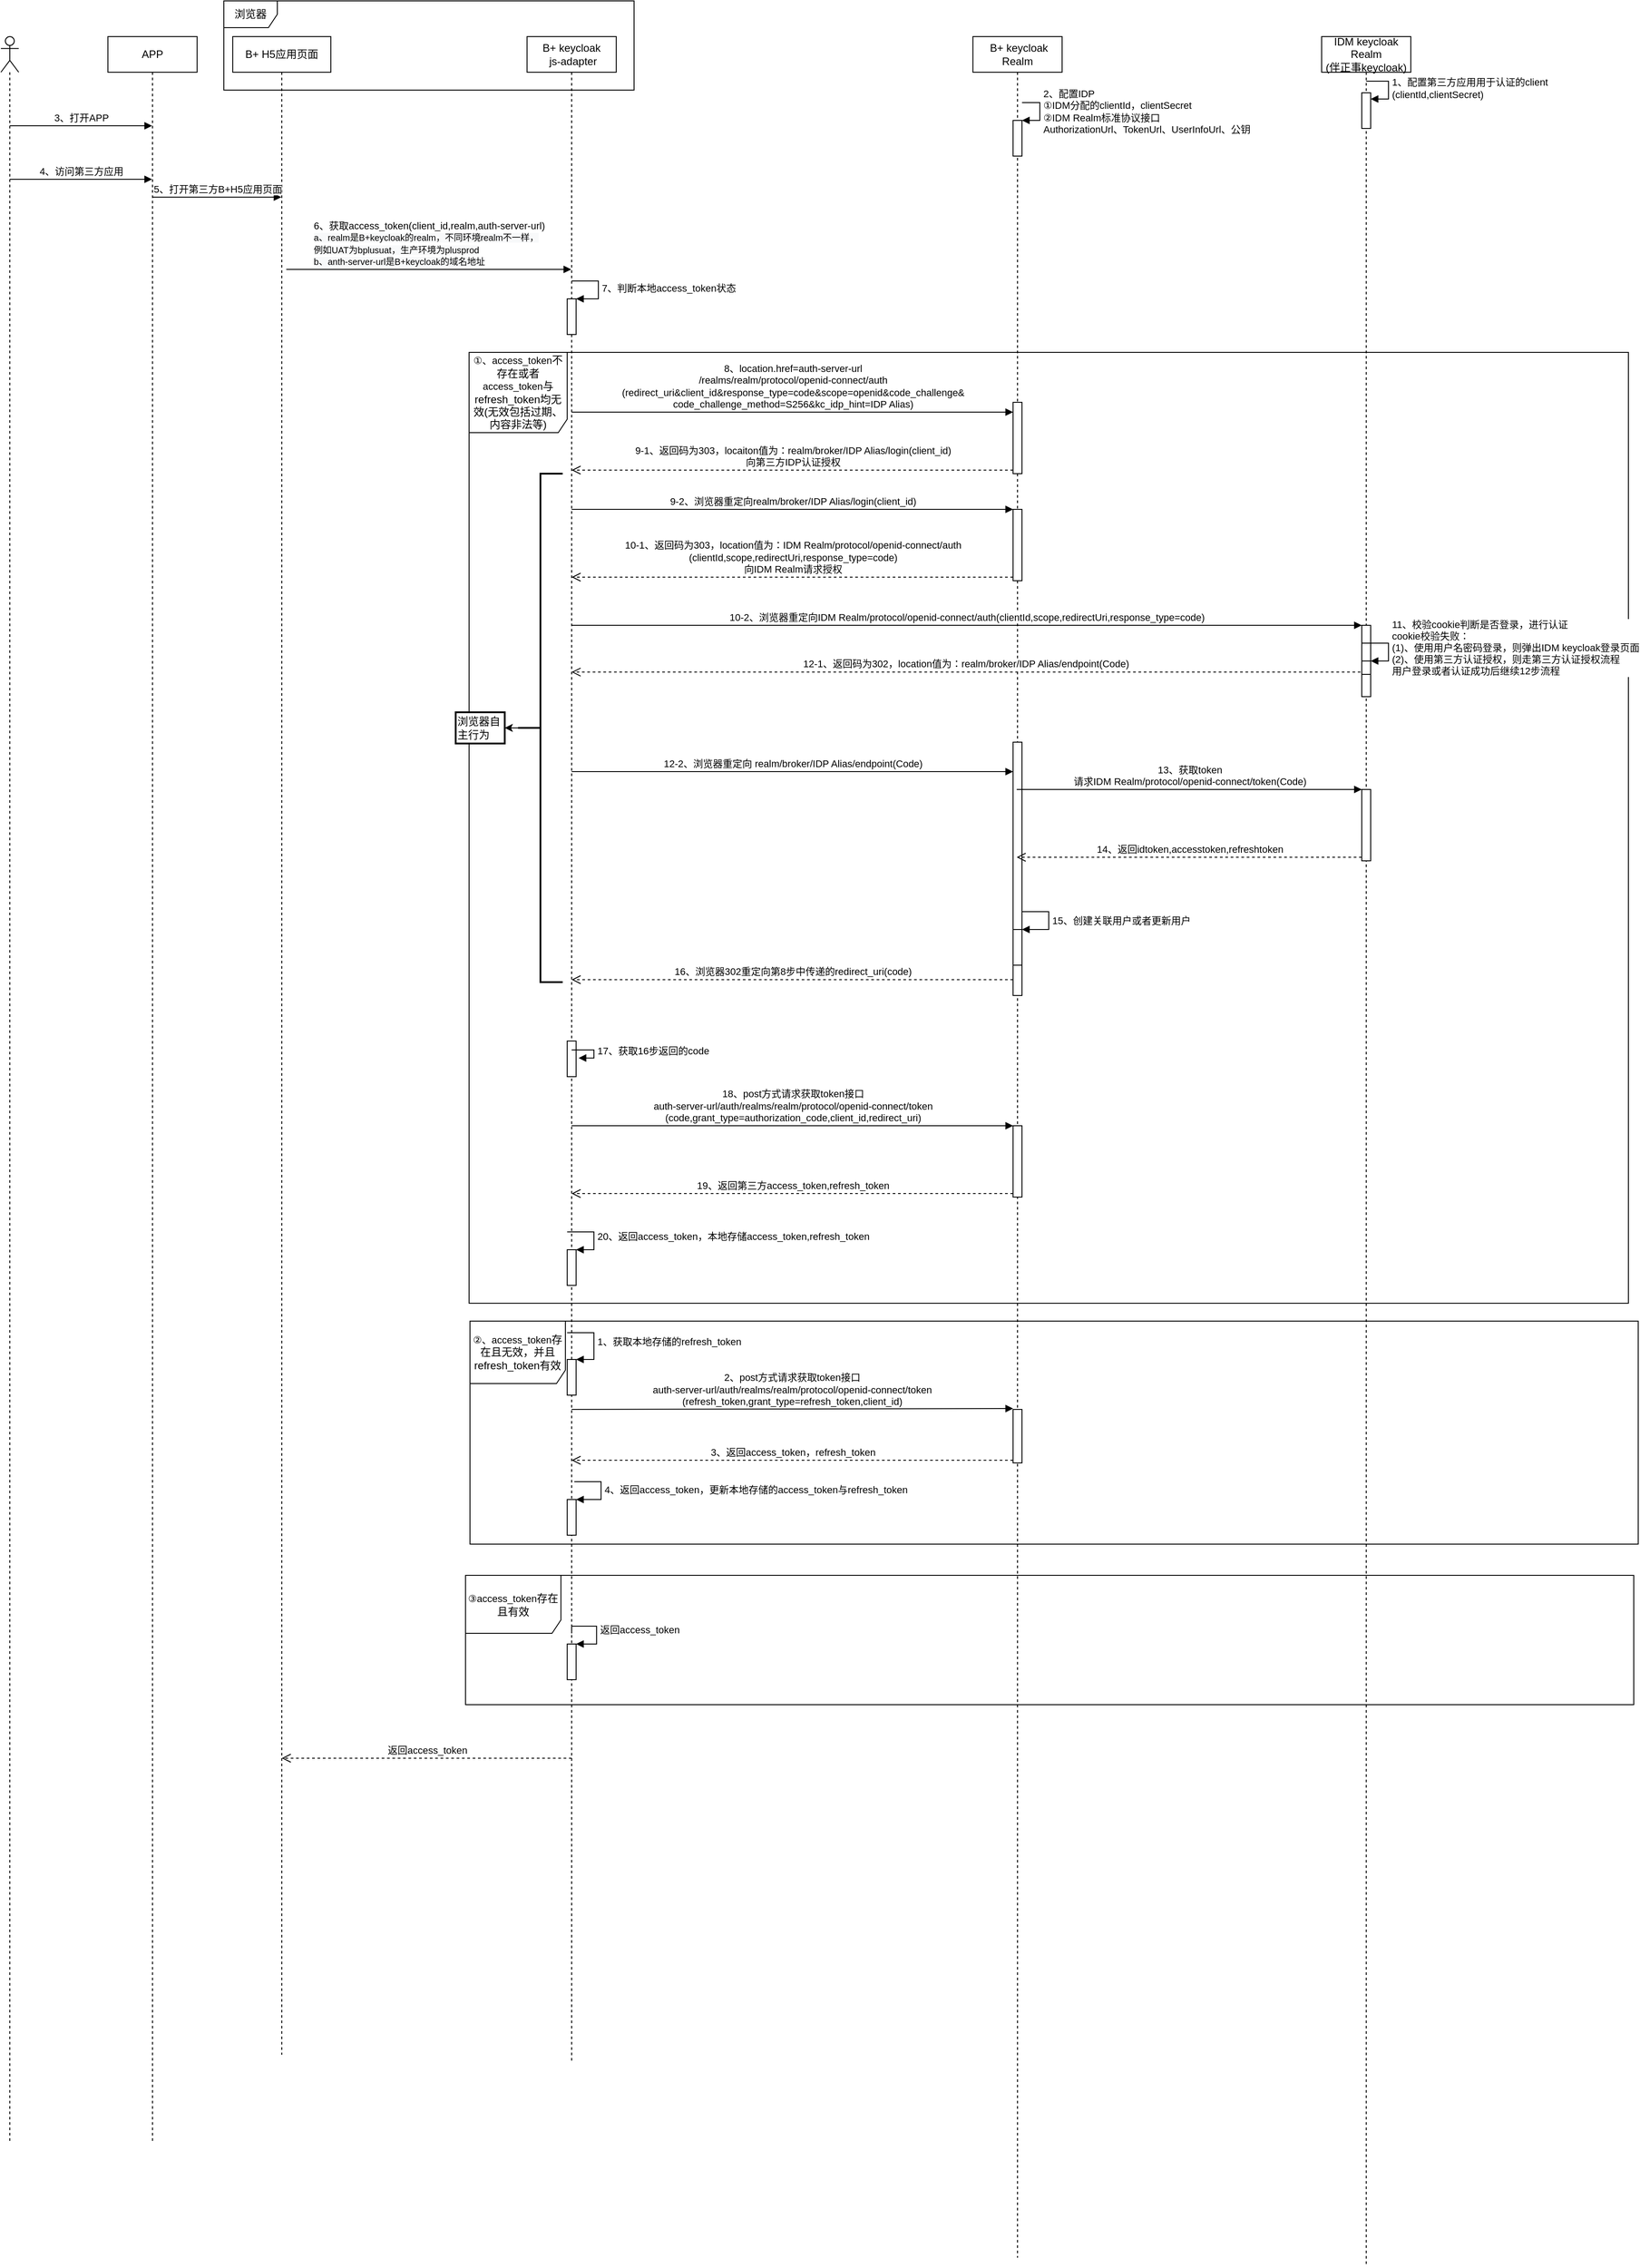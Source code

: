 <mxfile version="18.0.2" type="github" pages="5">
  <diagram id="Xu6wsOoYvgIS-8KDxQQB" name="H5授权方式">
    <mxGraphModel dx="2903" dy="1150" grid="1" gridSize="10" guides="1" tooltips="1" connect="1" arrows="1" fold="1" page="1" pageScale="1" pageWidth="827" pageHeight="1169" math="0" shadow="0">
      <root>
        <mxCell id="0" />
        <mxCell id="1" parent="0" />
        <mxCell id="xELvwkcF8FzYu4oPi_E--1" value="&lt;span style=&quot;font-size: 11px; text-align: left; background-color: rgb(255, 255, 255);&quot;&gt;②、access_token&lt;/span&gt;存在且无效，并且refresh_token有效" style="shape=umlFrame;whiteSpace=wrap;html=1;width=107;height=70;" vertex="1" parent="1">
          <mxGeometry x="286" y="1520" width="1310" height="250" as="geometry" />
        </mxCell>
        <mxCell id="xELvwkcF8FzYu4oPi_E--2" value="&lt;span style=&quot;font-size: 11px; text-align: left; background-color: rgb(255, 255, 255);&quot;&gt;①、access_token&lt;/span&gt;不存在或者&lt;span style=&quot;font-size: 11px; text-align: left; background-color: rgb(255, 255, 255);&quot;&gt;access_token&lt;/span&gt;与refresh_token均无效(无效包括过期、内容非法等)" style="shape=umlFrame;whiteSpace=wrap;html=1;width=110;height=90;" vertex="1" parent="1">
          <mxGeometry x="285" y="434" width="1300" height="1066" as="geometry" />
        </mxCell>
        <mxCell id="xELvwkcF8FzYu4oPi_E--3" value="B+ keycloak&lt;br&gt;&amp;nbsp;js-adapter" style="shape=umlLifeline;perimeter=lifelinePerimeter;whiteSpace=wrap;html=1;container=1;collapsible=0;recursiveResize=0;outlineConnect=0;" vertex="1" parent="1">
          <mxGeometry x="350" y="80" width="100" height="2270" as="geometry" />
        </mxCell>
        <mxCell id="xELvwkcF8FzYu4oPi_E--4" value="7、判断本地access_token状态" style="edgeStyle=orthogonalEdgeStyle;html=1;align=left;spacingLeft=2;endArrow=block;rounded=0;entryX=1;entryY=0;" edge="1" parent="xELvwkcF8FzYu4oPi_E--3">
          <mxGeometry relative="1" as="geometry">
            <mxPoint x="50" y="274" as="sourcePoint" />
            <Array as="points">
              <mxPoint x="80" y="274" />
            </Array>
            <mxPoint x="55" y="294" as="targetPoint" />
          </mxGeometry>
        </mxCell>
        <mxCell id="xELvwkcF8FzYu4oPi_E--5" value="" style="html=1;points=[];perimeter=orthogonalPerimeter;" vertex="1" parent="xELvwkcF8FzYu4oPi_E--3">
          <mxGeometry x="45" y="1126" width="10" height="40" as="geometry" />
        </mxCell>
        <mxCell id="xELvwkcF8FzYu4oPi_E--6" value="17、获取16步返回的code" style="edgeStyle=orthogonalEdgeStyle;html=1;align=left;spacingLeft=2;endArrow=block;rounded=0;entryX=1.283;entryY=0.478;entryDx=0;entryDy=0;entryPerimeter=0;" edge="1" parent="xELvwkcF8FzYu4oPi_E--3" target="xELvwkcF8FzYu4oPi_E--5">
          <mxGeometry relative="1" as="geometry">
            <mxPoint x="50" y="1136" as="sourcePoint" />
            <Array as="points">
              <mxPoint x="75" y="1136" />
              <mxPoint x="75" y="1145" />
            </Array>
          </mxGeometry>
        </mxCell>
        <mxCell id="xELvwkcF8FzYu4oPi_E--7" value="" style="html=1;points=[];perimeter=orthogonalPerimeter;" vertex="1" parent="xELvwkcF8FzYu4oPi_E--3">
          <mxGeometry x="45" y="1360" width="10" height="40" as="geometry" />
        </mxCell>
        <mxCell id="xELvwkcF8FzYu4oPi_E--8" value="20、返回access_token，本地存储access_token,refresh_token" style="edgeStyle=orthogonalEdgeStyle;html=1;align=left;spacingLeft=2;endArrow=block;rounded=0;entryX=1;entryY=0;" edge="1" parent="xELvwkcF8FzYu4oPi_E--3" target="xELvwkcF8FzYu4oPi_E--7">
          <mxGeometry relative="1" as="geometry">
            <mxPoint x="45" y="1340" as="sourcePoint" />
            <Array as="points">
              <mxPoint x="75" y="1340" />
            </Array>
          </mxGeometry>
        </mxCell>
        <mxCell id="xELvwkcF8FzYu4oPi_E--9" value="" style="html=1;points=[];perimeter=orthogonalPerimeter;" vertex="1" parent="xELvwkcF8FzYu4oPi_E--3">
          <mxGeometry x="45" y="294" width="10" height="40" as="geometry" />
        </mxCell>
        <mxCell id="xELvwkcF8FzYu4oPi_E--10" value="" style="html=1;points=[];perimeter=orthogonalPerimeter;" vertex="1" parent="xELvwkcF8FzYu4oPi_E--3">
          <mxGeometry x="45" y="1483" width="10" height="40" as="geometry" />
        </mxCell>
        <mxCell id="xELvwkcF8FzYu4oPi_E--11" value="1、获取本地存储的refresh_token" style="edgeStyle=orthogonalEdgeStyle;html=1;align=left;spacingLeft=2;endArrow=block;rounded=0;entryX=1;entryY=0;" edge="1" parent="xELvwkcF8FzYu4oPi_E--3" target="xELvwkcF8FzYu4oPi_E--10">
          <mxGeometry relative="1" as="geometry">
            <mxPoint x="45" y="1453" as="sourcePoint" />
            <Array as="points">
              <mxPoint x="75" y="1453" />
            </Array>
          </mxGeometry>
        </mxCell>
        <mxCell id="xELvwkcF8FzYu4oPi_E--12" value="" style="html=1;points=[];perimeter=orthogonalPerimeter;" vertex="1" parent="xELvwkcF8FzYu4oPi_E--3">
          <mxGeometry x="45" y="1640" width="10" height="40" as="geometry" />
        </mxCell>
        <mxCell id="xELvwkcF8FzYu4oPi_E--13" value="4、返回access_token，更新本地存储的access_token与refresh_token" style="edgeStyle=orthogonalEdgeStyle;html=1;align=left;spacingLeft=2;endArrow=block;rounded=0;entryX=1;entryY=0;" edge="1" parent="xELvwkcF8FzYu4oPi_E--3" target="xELvwkcF8FzYu4oPi_E--12">
          <mxGeometry relative="1" as="geometry">
            <mxPoint x="53" y="1620" as="sourcePoint" />
            <Array as="points">
              <mxPoint x="83" y="1620" />
            </Array>
          </mxGeometry>
        </mxCell>
        <mxCell id="xELvwkcF8FzYu4oPi_E--14" value="IDM keycloak Realm&lt;br&gt;(伴正事keycloak)" style="shape=umlLifeline;perimeter=lifelinePerimeter;whiteSpace=wrap;html=1;container=1;collapsible=0;recursiveResize=0;outlineConnect=0;" vertex="1" parent="1">
          <mxGeometry x="1241" y="80" width="100" height="2500" as="geometry" />
        </mxCell>
        <mxCell id="xELvwkcF8FzYu4oPi_E--15" value="" style="html=1;points=[];perimeter=orthogonalPerimeter;" vertex="1" parent="xELvwkcF8FzYu4oPi_E--14">
          <mxGeometry x="45" y="63" width="10" height="40" as="geometry" />
        </mxCell>
        <mxCell id="xELvwkcF8FzYu4oPi_E--16" value="1、配置第三方应用用于认证的client&lt;br&gt;(clientId,clientSecret)" style="edgeStyle=orthogonalEdgeStyle;html=1;align=left;spacingLeft=2;endArrow=block;rounded=0;entryX=1;entryY=0;" edge="1" parent="xELvwkcF8FzYu4oPi_E--14">
          <mxGeometry relative="1" as="geometry">
            <mxPoint x="50" y="50" as="sourcePoint" />
            <Array as="points">
              <mxPoint x="75" y="50" />
            </Array>
            <mxPoint x="55" y="70" as="targetPoint" />
          </mxGeometry>
        </mxCell>
        <mxCell id="xELvwkcF8FzYu4oPi_E--17" value="" style="html=1;points=[];perimeter=orthogonalPerimeter;" vertex="1" parent="xELvwkcF8FzYu4oPi_E--14">
          <mxGeometry x="45" y="660" width="10" height="80" as="geometry" />
        </mxCell>
        <mxCell id="xELvwkcF8FzYu4oPi_E--18" value="" style="html=1;points=[];perimeter=orthogonalPerimeter;" vertex="1" parent="xELvwkcF8FzYu4oPi_E--14">
          <mxGeometry x="45" y="700" width="10" height="15" as="geometry" />
        </mxCell>
        <mxCell id="xELvwkcF8FzYu4oPi_E--19" value="11、校验cookie判断是否登录，进行认证&lt;br&gt;cookie校验失败：&lt;br&gt;(1)、使用用户名密码登录，则弹出IDM keycloak登录页面&lt;br&gt;(2)、使用第三方认证授权，则走第三方认证授权流程&lt;br&gt;用户登录或者认证成功后继续12步流程" style="edgeStyle=orthogonalEdgeStyle;html=1;align=left;spacingLeft=2;endArrow=block;rounded=0;entryX=1;entryY=0;" edge="1" parent="xELvwkcF8FzYu4oPi_E--14" target="xELvwkcF8FzYu4oPi_E--18">
          <mxGeometry relative="1" as="geometry">
            <mxPoint x="45" y="680" as="sourcePoint" />
            <Array as="points">
              <mxPoint x="75" y="680" />
            </Array>
          </mxGeometry>
        </mxCell>
        <mxCell id="xELvwkcF8FzYu4oPi_E--20" value="" style="html=1;points=[];perimeter=orthogonalPerimeter;" vertex="1" parent="xELvwkcF8FzYu4oPi_E--14">
          <mxGeometry x="45" y="844" width="10" height="80" as="geometry" />
        </mxCell>
        <mxCell id="xELvwkcF8FzYu4oPi_E--21" value="&amp;nbsp;B+ keycloak Realm" style="shape=umlLifeline;perimeter=lifelinePerimeter;whiteSpace=wrap;html=1;container=1;collapsible=0;recursiveResize=0;outlineConnect=0;" vertex="1" parent="1">
          <mxGeometry x="850" y="80" width="100" height="2490" as="geometry" />
        </mxCell>
        <mxCell id="xELvwkcF8FzYu4oPi_E--22" value="" style="html=1;points=[];perimeter=orthogonalPerimeter;" vertex="1" parent="xELvwkcF8FzYu4oPi_E--21">
          <mxGeometry x="45" y="94" width="10" height="40" as="geometry" />
        </mxCell>
        <mxCell id="xELvwkcF8FzYu4oPi_E--23" value="2、配置IDP&lt;br&gt;①IDM分配的clientId，clientSecret&lt;br&gt;②IDM Realm标准协议接口&lt;br&gt;AuthorizationUrl、TokenUrl、UserInfoUrl、公钥" style="edgeStyle=orthogonalEdgeStyle;html=1;align=left;spacingLeft=2;endArrow=block;rounded=0;entryX=1;entryY=0;" edge="1" parent="xELvwkcF8FzYu4oPi_E--21" target="xELvwkcF8FzYu4oPi_E--22">
          <mxGeometry relative="1" as="geometry">
            <mxPoint x="55" y="74" as="sourcePoint" />
            <Array as="points">
              <mxPoint x="75" y="74" />
            </Array>
          </mxGeometry>
        </mxCell>
        <mxCell id="xELvwkcF8FzYu4oPi_E--24" value="" style="html=1;points=[];perimeter=orthogonalPerimeter;" vertex="1" parent="xELvwkcF8FzYu4oPi_E--21">
          <mxGeometry x="45" y="410" width="10" height="80" as="geometry" />
        </mxCell>
        <mxCell id="xELvwkcF8FzYu4oPi_E--25" value="" style="html=1;points=[];perimeter=orthogonalPerimeter;" vertex="1" parent="xELvwkcF8FzYu4oPi_E--21">
          <mxGeometry x="45" y="530" width="10" height="80" as="geometry" />
        </mxCell>
        <mxCell id="xELvwkcF8FzYu4oPi_E--26" value="" style="html=1;points=[];perimeter=orthogonalPerimeter;" vertex="1" parent="xELvwkcF8FzYu4oPi_E--21">
          <mxGeometry x="45" y="791" width="10" height="284" as="geometry" />
        </mxCell>
        <mxCell id="xELvwkcF8FzYu4oPi_E--27" value="" style="html=1;points=[];perimeter=orthogonalPerimeter;" vertex="1" parent="xELvwkcF8FzYu4oPi_E--21">
          <mxGeometry x="45" y="1001" width="10" height="40" as="geometry" />
        </mxCell>
        <mxCell id="xELvwkcF8FzYu4oPi_E--28" value="15、创建关联用户或者更新用户" style="edgeStyle=orthogonalEdgeStyle;html=1;align=left;spacingLeft=2;endArrow=block;rounded=0;entryX=1;entryY=0;" edge="1" parent="xELvwkcF8FzYu4oPi_E--21" target="xELvwkcF8FzYu4oPi_E--27">
          <mxGeometry relative="1" as="geometry">
            <mxPoint x="55" y="981" as="sourcePoint" />
            <Array as="points">
              <mxPoint x="85" y="981" />
            </Array>
          </mxGeometry>
        </mxCell>
        <mxCell id="xELvwkcF8FzYu4oPi_E--29" value="" style="html=1;points=[];perimeter=orthogonalPerimeter;" vertex="1" parent="xELvwkcF8FzYu4oPi_E--21">
          <mxGeometry x="45" y="1221" width="10" height="80" as="geometry" />
        </mxCell>
        <mxCell id="xELvwkcF8FzYu4oPi_E--30" value="" style="html=1;points=[];perimeter=orthogonalPerimeter;" vertex="1" parent="xELvwkcF8FzYu4oPi_E--21">
          <mxGeometry x="45" y="1539" width="10" height="60" as="geometry" />
        </mxCell>
        <mxCell id="xELvwkcF8FzYu4oPi_E--31" value="APP" style="shape=umlLifeline;perimeter=lifelinePerimeter;whiteSpace=wrap;html=1;container=1;collapsible=0;recursiveResize=0;outlineConnect=0;" vertex="1" parent="1">
          <mxGeometry x="-120" y="80" width="100" height="2360" as="geometry" />
        </mxCell>
        <mxCell id="xELvwkcF8FzYu4oPi_E--32" value="" style="shape=umlLifeline;participant=umlActor;perimeter=lifelinePerimeter;whiteSpace=wrap;html=1;container=1;collapsible=0;recursiveResize=0;verticalAlign=top;spacingTop=36;outlineConnect=0;" vertex="1" parent="1">
          <mxGeometry x="-240" y="80" width="20" height="2360" as="geometry" />
        </mxCell>
        <mxCell id="xELvwkcF8FzYu4oPi_E--33" value="8、location.href=&lt;span style=&quot;text-align: left;&quot;&gt;auth-server-url&lt;/span&gt;&lt;br&gt;&lt;span style=&quot;text-align: left;&quot;&gt;/realms/realm/protocol/openid-connect/auth&lt;/span&gt;&lt;br style=&quot;text-align: left;&quot;&gt;&lt;span style=&quot;text-align: left;&quot;&gt;(redirect_uri&amp;amp;client_id&amp;amp;response_type=code&amp;amp;scope=openid&amp;amp;code_challenge&amp;amp;&lt;/span&gt;&lt;br style=&quot;text-align: left;&quot;&gt;&lt;span style=&quot;text-align: left;&quot;&gt;code_challenge_method=S256&amp;amp;kc_idp_hint=IDP Alias)&lt;/span&gt;" style="html=1;verticalAlign=bottom;endArrow=block;entryX=0;entryY=0;rounded=0;" edge="1" parent="1" source="xELvwkcF8FzYu4oPi_E--3">
          <mxGeometry relative="1" as="geometry">
            <mxPoint x="410" y="501" as="sourcePoint" />
            <mxPoint x="895" y="501" as="targetPoint" />
          </mxGeometry>
        </mxCell>
        <mxCell id="xELvwkcF8FzYu4oPi_E--34" value="9-1、返回码为303，locaiton值为：realm/broker/IDP Alias/login(&lt;span style=&quot;text-align: left;&quot;&gt;client_id&lt;/span&gt;)&lt;br&gt;向第三方IDP认证授权" style="html=1;verticalAlign=bottom;endArrow=open;dashed=1;endSize=8;exitX=0;exitY=0.95;rounded=0;" edge="1" parent="1" source="xELvwkcF8FzYu4oPi_E--24" target="xELvwkcF8FzYu4oPi_E--3">
          <mxGeometry relative="1" as="geometry">
            <mxPoint x="400" y="566" as="targetPoint" />
          </mxGeometry>
        </mxCell>
        <mxCell id="xELvwkcF8FzYu4oPi_E--35" value="9-2、浏览器重定向realm/broker/IDP Alias/login(&lt;span style=&quot;text-align: left;&quot;&gt;client_id&lt;/span&gt;)" style="html=1;verticalAlign=bottom;endArrow=block;entryX=0;entryY=0;rounded=0;" edge="1" parent="1" source="xELvwkcF8FzYu4oPi_E--3" target="xELvwkcF8FzYu4oPi_E--25">
          <mxGeometry relative="1" as="geometry">
            <mxPoint x="420" y="610" as="sourcePoint" />
          </mxGeometry>
        </mxCell>
        <mxCell id="xELvwkcF8FzYu4oPi_E--36" value="10-1、返回码为303，location值为：&lt;span style=&quot;text-align: left;&quot;&gt;IDM Realm/protocol/openid-connect/auth&lt;br&gt;(clientId,scope,redirectUri,response_type=code)&lt;br&gt;&lt;/span&gt;向IDM Realm请求授权" style="html=1;verticalAlign=bottom;endArrow=open;dashed=1;endSize=8;exitX=0;exitY=0.95;rounded=0;" edge="1" parent="1" source="xELvwkcF8FzYu4oPi_E--25" target="xELvwkcF8FzYu4oPi_E--3">
          <mxGeometry relative="1" as="geometry">
            <mxPoint x="410" y="685" as="targetPoint" />
          </mxGeometry>
        </mxCell>
        <mxCell id="xELvwkcF8FzYu4oPi_E--37" value="10-2、浏览器重定向IDM Realm/protocol/openid-connect/auth(&lt;span style=&quot;text-align: left;&quot;&gt;clientId,scope,redirectUri,response_type=code)&lt;/span&gt;" style="html=1;verticalAlign=bottom;endArrow=block;entryX=0;entryY=0;rounded=0;" edge="1" parent="1" source="xELvwkcF8FzYu4oPi_E--3" target="xELvwkcF8FzYu4oPi_E--17">
          <mxGeometry relative="1" as="geometry">
            <mxPoint x="410" y="740" as="sourcePoint" />
          </mxGeometry>
        </mxCell>
        <mxCell id="xELvwkcF8FzYu4oPi_E--38" value="12-1、返回码为302，location值为：realm/broker/IDP Alias/endpoint(Code)" style="html=1;verticalAlign=bottom;endArrow=open;dashed=1;endSize=8;rounded=0;exitX=-0.141;exitY=0.828;exitDx=0;exitDy=0;exitPerimeter=0;" edge="1" parent="1" source="xELvwkcF8FzYu4oPi_E--18" target="xELvwkcF8FzYu4oPi_E--3">
          <mxGeometry relative="1" as="geometry">
            <mxPoint x="410" y="792" as="targetPoint" />
          </mxGeometry>
        </mxCell>
        <mxCell id="xELvwkcF8FzYu4oPi_E--39" value="12-2、浏览器重定向 realm/broker/IDP Alias/endpoint(Code)" style="html=1;verticalAlign=bottom;endArrow=block;entryX=0;entryY=0;rounded=0;" edge="1" parent="1" source="xELvwkcF8FzYu4oPi_E--3">
          <mxGeometry relative="1" as="geometry">
            <mxPoint x="410" y="904" as="sourcePoint" />
            <mxPoint x="895" y="904.0" as="targetPoint" />
          </mxGeometry>
        </mxCell>
        <mxCell id="xELvwkcF8FzYu4oPi_E--40" value="16、浏览器302重定向第8步中传递的&lt;span style=&quot;text-align: left;&quot;&gt;redirect_uri&lt;/span&gt;(code)" style="html=1;verticalAlign=bottom;endArrow=open;dashed=1;endSize=8;exitX=0;exitY=0.95;rounded=0;" edge="1" parent="1" target="xELvwkcF8FzYu4oPi_E--3">
          <mxGeometry relative="1" as="geometry">
            <mxPoint x="410" y="1140" as="targetPoint" />
            <mxPoint x="895" y="1137.25" as="sourcePoint" />
          </mxGeometry>
        </mxCell>
        <mxCell id="xELvwkcF8FzYu4oPi_E--41" value="13、获取token&lt;br&gt;请求IDM Realm/protocol/openid-connect/token(Code)" style="html=1;verticalAlign=bottom;endArrow=block;entryX=0;entryY=0;rounded=0;" edge="1" parent="1" target="xELvwkcF8FzYu4oPi_E--20">
          <mxGeometry relative="1" as="geometry">
            <mxPoint x="899.071" y="924" as="sourcePoint" />
          </mxGeometry>
        </mxCell>
        <mxCell id="xELvwkcF8FzYu4oPi_E--42" value="14、返回idtoken,accesstoken,refreshtoken" style="html=1;verticalAlign=bottom;endArrow=open;dashed=1;endSize=8;exitX=0;exitY=0.95;rounded=0;" edge="1" parent="1" source="xELvwkcF8FzYu4oPi_E--20">
          <mxGeometry relative="1" as="geometry">
            <mxPoint x="899.071" y="1000" as="targetPoint" />
          </mxGeometry>
        </mxCell>
        <mxCell id="xELvwkcF8FzYu4oPi_E--43" value="18、post方式请求获取token接口&lt;br&gt;&lt;span style=&quot;text-align: left;&quot;&gt;auth-server-url&lt;/span&gt;&lt;span style=&quot;text-align: left;&quot;&gt;/auth/realms/realm/protocol/openid-connect/token&lt;/span&gt;&lt;br style=&quot;text-align: left;&quot;&gt;&lt;span style=&quot;text-align: left;&quot;&gt;(code,grant_type=authorization_code,client_id,redirect_uri)&lt;/span&gt;" style="html=1;verticalAlign=bottom;endArrow=block;entryX=0;entryY=0;rounded=0;" edge="1" parent="1" source="xELvwkcF8FzYu4oPi_E--3" target="xELvwkcF8FzYu4oPi_E--29">
          <mxGeometry relative="1" as="geometry">
            <mxPoint x="399.071" y="1301" as="sourcePoint" />
          </mxGeometry>
        </mxCell>
        <mxCell id="xELvwkcF8FzYu4oPi_E--44" value="19、返回第三方access_token,refresh_token" style="html=1;verticalAlign=bottom;endArrow=open;dashed=1;endSize=8;exitX=0;exitY=0.95;rounded=0;" edge="1" parent="1" source="xELvwkcF8FzYu4oPi_E--29" target="xELvwkcF8FzYu4oPi_E--3">
          <mxGeometry relative="1" as="geometry">
            <mxPoint x="399.071" y="1377" as="targetPoint" />
          </mxGeometry>
        </mxCell>
        <mxCell id="xELvwkcF8FzYu4oPi_E--45" value="B+ H5应用页面" style="shape=umlLifeline;perimeter=lifelinePerimeter;whiteSpace=wrap;html=1;container=1;collapsible=0;recursiveResize=0;outlineConnect=0;" vertex="1" parent="1">
          <mxGeometry x="20" y="80" width="110" height="2262.5" as="geometry" />
        </mxCell>
        <mxCell id="xELvwkcF8FzYu4oPi_E--46" value="&lt;div style=&quot;text-align: left;&quot;&gt;6、获取&lt;span style=&quot;text-align: left;&quot;&gt;access_token&lt;/span&gt;(client_id,realm,auth-server-url)&lt;/div&gt;&lt;div style=&quot;text-align: left;&quot;&gt;&lt;span style=&quot;font-size: 10px; text-align: center; background-color: rgb(248, 249, 250);&quot;&gt;a、realm是B+keycloak的realm，&lt;/span&gt;&lt;span style=&quot;background-color: rgb(248, 249, 250); font-size: 10px; text-align: center;&quot;&gt;不同环境realm不一样，&lt;/span&gt;&lt;/div&gt;&lt;div style=&quot;text-align: left;&quot;&gt;&lt;span style=&quot;background-color: rgb(248, 249, 250); font-size: 10px; text-align: center;&quot;&gt;例如UAT为bplusuat，生产环境为plusprod&lt;/span&gt;&lt;/div&gt;&lt;div style=&quot;text-align: left;&quot;&gt;&lt;span style=&quot;font-size: 10px; text-align: center; background-color: rgb(248, 249, 250);&quot;&gt;b、&lt;/span&gt;&lt;span style=&quot;font-size: 10px; text-align: center; background-color: rgb(248, 249, 250);&quot;&gt;anth-server-url是B+keycloak的域名地址&lt;/span&gt;&lt;span style=&quot;font-size: 11px;&quot;&gt;&lt;br&gt;&lt;/span&gt;&lt;/div&gt;" style="html=1;verticalAlign=bottom;endArrow=block;rounded=0;" edge="1" parent="xELvwkcF8FzYu4oPi_E--45" target="xELvwkcF8FzYu4oPi_E--3">
          <mxGeometry width="80" relative="1" as="geometry">
            <mxPoint x="60" y="261" as="sourcePoint" />
            <mxPoint x="199.5" y="261" as="targetPoint" />
          </mxGeometry>
        </mxCell>
        <mxCell id="xELvwkcF8FzYu4oPi_E--47" value="&lt;span style=&quot;font-size: 11px; text-align: left; background-color: rgb(255, 255, 255);&quot;&gt;③access_token&lt;/span&gt;存在且有效" style="shape=umlFrame;whiteSpace=wrap;html=1;width=107;height=65;" vertex="1" parent="1">
          <mxGeometry x="281" y="1805" width="1310" height="145" as="geometry" />
        </mxCell>
        <mxCell id="xELvwkcF8FzYu4oPi_E--48" value="2、post方式请求获取token接口&lt;br&gt;&lt;span style=&quot;text-align: left;&quot;&gt;auth-server-url&lt;/span&gt;&lt;span style=&quot;text-align: left;&quot;&gt;/auth/realms/realm/protocol/openid-connect/token&lt;/span&gt;&lt;br style=&quot;text-align: left;&quot;&gt;&lt;span style=&quot;text-align: left;&quot;&gt;(&lt;span style=&quot;font-size: 11px;&quot;&gt;refresh_token&lt;/span&gt;,grant_type=&lt;span style=&quot;font-size: 11px;&quot;&gt;refresh_token&lt;/span&gt;,client_id)&lt;/span&gt;" style="html=1;verticalAlign=bottom;endArrow=block;entryX=0;entryY=0;rounded=0;exitX=0.5;exitY=0.678;exitDx=0;exitDy=0;exitPerimeter=0;" edge="1" parent="1" source="xELvwkcF8FzYu4oPi_E--3">
          <mxGeometry relative="1" as="geometry">
            <mxPoint x="398.962" y="1618" as="sourcePoint" />
            <mxPoint x="895" y="1618" as="targetPoint" />
          </mxGeometry>
        </mxCell>
        <mxCell id="xELvwkcF8FzYu4oPi_E--49" value="3、返回access_token，refresh_token" style="html=1;verticalAlign=bottom;endArrow=open;dashed=1;endSize=8;exitX=0;exitY=0.95;rounded=0;" edge="1" parent="1" source="xELvwkcF8FzYu4oPi_E--30" target="xELvwkcF8FzYu4oPi_E--3">
          <mxGeometry relative="1" as="geometry">
            <mxPoint x="398.962" y="1676" as="targetPoint" />
          </mxGeometry>
        </mxCell>
        <mxCell id="xELvwkcF8FzYu4oPi_E--50" value="" style="html=1;points=[];perimeter=orthogonalPerimeter;" vertex="1" parent="1">
          <mxGeometry x="395" y="1882" width="10" height="40" as="geometry" />
        </mxCell>
        <mxCell id="xELvwkcF8FzYu4oPi_E--51" value="返回access_token" style="edgeStyle=orthogonalEdgeStyle;html=1;align=left;spacingLeft=2;endArrow=block;rounded=0;entryX=1;entryY=0;" edge="1" parent="1" target="xELvwkcF8FzYu4oPi_E--50">
          <mxGeometry relative="1" as="geometry">
            <mxPoint x="400" y="1870" as="sourcePoint" />
            <Array as="points">
              <mxPoint x="428" y="1862" />
            </Array>
          </mxGeometry>
        </mxCell>
        <mxCell id="xELvwkcF8FzYu4oPi_E--52" value="返回&lt;span style=&quot;text-align: left;&quot;&gt;access_token&lt;/span&gt;" style="html=1;verticalAlign=bottom;endArrow=open;dashed=1;endSize=8;rounded=0;" edge="1" parent="1" target="xELvwkcF8FzYu4oPi_E--45">
          <mxGeometry relative="1" as="geometry">
            <mxPoint x="400" y="2010" as="sourcePoint" />
            <mxPoint x="248.962" y="2010" as="targetPoint" />
          </mxGeometry>
        </mxCell>
        <mxCell id="xELvwkcF8FzYu4oPi_E--53" value="3、打开APP" style="html=1;verticalAlign=bottom;endArrow=block;rounded=0;" edge="1" parent="1" target="xELvwkcF8FzYu4oPi_E--31">
          <mxGeometry width="80" relative="1" as="geometry">
            <mxPoint x="-230.0" y="180" as="sourcePoint" />
            <mxPoint x="-80.5" y="180" as="targetPoint" />
          </mxGeometry>
        </mxCell>
        <mxCell id="xELvwkcF8FzYu4oPi_E--54" value="4、访问第三方应用" style="html=1;verticalAlign=bottom;endArrow=block;rounded=0;" edge="1" parent="1" source="xELvwkcF8FzYu4oPi_E--32" target="xELvwkcF8FzYu4oPi_E--31">
          <mxGeometry width="80" relative="1" as="geometry">
            <mxPoint x="-230" y="267" as="sourcePoint" />
            <mxPoint x="-80.5" y="267" as="targetPoint" />
            <Array as="points">
              <mxPoint x="-150" y="240" />
            </Array>
          </mxGeometry>
        </mxCell>
        <mxCell id="xELvwkcF8FzYu4oPi_E--55" value="5、打开第三方B+H5应用页面" style="html=1;verticalAlign=bottom;endArrow=block;rounded=0;" edge="1" parent="1" source="xELvwkcF8FzYu4oPi_E--31" target="xELvwkcF8FzYu4oPi_E--45">
          <mxGeometry width="80" relative="1" as="geometry">
            <mxPoint x="-80" y="308" as="sourcePoint" />
            <mxPoint x="50" y="260" as="targetPoint" />
            <Array as="points">
              <mxPoint y="260" />
            </Array>
          </mxGeometry>
        </mxCell>
        <mxCell id="xELvwkcF8FzYu4oPi_E--56" value="浏览器" style="shape=umlFrame;whiteSpace=wrap;html=1;" vertex="1" parent="1">
          <mxGeometry x="10" y="40" width="460" height="100" as="geometry" />
        </mxCell>
        <mxCell id="xELvwkcF8FzYu4oPi_E--57" value="" style="edgeStyle=orthogonalEdgeStyle;rounded=0;orthogonalLoop=1;jettySize=auto;html=1;" edge="1" parent="1" source="xELvwkcF8FzYu4oPi_E--58" target="xELvwkcF8FzYu4oPi_E--59">
          <mxGeometry relative="1" as="geometry" />
        </mxCell>
        <mxCell id="xELvwkcF8FzYu4oPi_E--58" value="" style="strokeWidth=2;html=1;shape=mxgraph.flowchart.annotation_2;align=left;labelPosition=right;pointerEvents=1;" vertex="1" parent="1">
          <mxGeometry x="340" y="570" width="50" height="570" as="geometry" />
        </mxCell>
        <mxCell id="xELvwkcF8FzYu4oPi_E--59" value="浏览器自主行为" style="whiteSpace=wrap;html=1;align=left;strokeWidth=2;" vertex="1" parent="1">
          <mxGeometry x="270" y="837.5" width="55" height="35" as="geometry" />
        </mxCell>
      </root>
    </mxGraphModel>
  </diagram>
  <diagram id="K3tmlPcJPp-kzl6AVQyI" name="B+协议弹框流程">
    <mxGraphModel dx="1038" dy="575" grid="1" gridSize="10" guides="1" tooltips="1" connect="1" arrows="1" fold="1" page="1" pageScale="1" pageWidth="827" pageHeight="1169" math="0" shadow="0">
      <root>
        <mxCell id="0" />
        <mxCell id="1" parent="0" />
        <mxCell id="IdbaqCRXDyQclCI0tgIo-1" value="协议已同意" style="shape=umlFrame;whiteSpace=wrap;html=1;width=70;height=50;" vertex="1" parent="1">
          <mxGeometry x="5" y="820" width="795" height="80" as="geometry" />
        </mxCell>
        <mxCell id="IdbaqCRXDyQclCI0tgIo-2" value="协议未同意" style="shape=umlFrame;whiteSpace=wrap;html=1;width=70;height=50;" vertex="1" parent="1">
          <mxGeometry x="10" y="314.5" width="790" height="485.5" as="geometry" />
        </mxCell>
        <mxCell id="IdbaqCRXDyQclCI0tgIo-3" value="" style="shape=umlLifeline;participant=umlActor;perimeter=lifelinePerimeter;whiteSpace=wrap;html=1;container=1;collapsible=0;recursiveResize=0;verticalAlign=top;spacingTop=36;outlineConnect=0;" vertex="1" parent="1">
          <mxGeometry x="10" y="80" width="20" height="1000" as="geometry" />
        </mxCell>
        <mxCell id="IdbaqCRXDyQclCI0tgIo-4" value="1、打开B+页面" style="html=1;verticalAlign=bottom;endArrow=block;rounded=0;" edge="1" parent="IdbaqCRXDyQclCI0tgIo-3" target="IdbaqCRXDyQclCI0tgIo-7">
          <mxGeometry width="80" relative="1" as="geometry">
            <mxPoint x="10" y="70" as="sourcePoint" />
            <mxPoint x="90" y="70" as="targetPoint" />
          </mxGeometry>
        </mxCell>
        <mxCell id="IdbaqCRXDyQclCI0tgIo-5" value="8、用户点击同意协议按钮" style="html=1;verticalAlign=bottom;endArrow=block;rounded=0;" edge="1" parent="IdbaqCRXDyQclCI0tgIo-3" target="IdbaqCRXDyQclCI0tgIo-8">
          <mxGeometry width="80" relative="1" as="geometry">
            <mxPoint x="10" y="470" as="sourcePoint" />
            <mxPoint x="90" y="470" as="targetPoint" />
          </mxGeometry>
        </mxCell>
        <mxCell id="IdbaqCRXDyQclCI0tgIo-6" value="9、用户点击不同意协议按钮" style="html=1;verticalAlign=bottom;endArrow=block;rounded=0;" edge="1" parent="IdbaqCRXDyQclCI0tgIo-3" target="IdbaqCRXDyQclCI0tgIo-8">
          <mxGeometry width="80" relative="1" as="geometry">
            <mxPoint x="10" y="660" as="sourcePoint" />
            <mxPoint x="90" y="660" as="targetPoint" />
          </mxGeometry>
        </mxCell>
        <mxCell id="IdbaqCRXDyQclCI0tgIo-7" value="B+ H5页面" style="shape=umlLifeline;perimeter=lifelinePerimeter;whiteSpace=wrap;html=1;container=1;collapsible=0;recursiveResize=0;outlineConnect=0;" vertex="1" parent="1">
          <mxGeometry x="80" y="80" width="100" height="990" as="geometry" />
        </mxCell>
        <mxCell id="IdbaqCRXDyQclCI0tgIo-8" value="B+ js协议组件" style="shape=umlLifeline;perimeter=lifelinePerimeter;whiteSpace=wrap;html=1;container=1;collapsible=0;recursiveResize=0;outlineConnect=0;" vertex="1" parent="1">
          <mxGeometry x="340" y="80" width="100" height="980" as="geometry" />
        </mxCell>
        <mxCell id="IdbaqCRXDyQclCI0tgIo-9" value="" style="html=1;points=[];perimeter=orthogonalPerimeter;" vertex="1" parent="IdbaqCRXDyQclCI0tgIo-8">
          <mxGeometry x="45" y="100" width="10" height="120" as="geometry" />
        </mxCell>
        <mxCell id="IdbaqCRXDyQclCI0tgIo-10" value="" style="html=1;points=[];perimeter=orthogonalPerimeter;" vertex="1" parent="IdbaqCRXDyQclCI0tgIo-8">
          <mxGeometry x="45" y="410" width="10" height="40" as="geometry" />
        </mxCell>
        <mxCell id="IdbaqCRXDyQclCI0tgIo-11" value="7、弹框方式展示协议列表，展示第一个协议的摘要信息" style="edgeStyle=orthogonalEdgeStyle;html=1;align=left;spacingLeft=2;endArrow=block;rounded=0;entryX=1;entryY=0;" edge="1" parent="IdbaqCRXDyQclCI0tgIo-8" target="IdbaqCRXDyQclCI0tgIo-10">
          <mxGeometry relative="1" as="geometry">
            <mxPoint x="45" y="390" as="sourcePoint" />
            <Array as="points">
              <mxPoint x="75" y="390" />
            </Array>
          </mxGeometry>
        </mxCell>
        <mxCell id="IdbaqCRXDyQclCI0tgIo-12" value="B+ server" style="shape=umlLifeline;perimeter=lifelinePerimeter;whiteSpace=wrap;html=1;container=1;collapsible=0;recursiveResize=0;outlineConnect=0;" vertex="1" parent="1">
          <mxGeometry x="727" y="80" width="100" height="930" as="geometry" />
        </mxCell>
        <mxCell id="IdbaqCRXDyQclCI0tgIo-13" value="" style="html=1;points=[];perimeter=orthogonalPerimeter;" vertex="1" parent="IdbaqCRXDyQclCI0tgIo-12">
          <mxGeometry x="45" y="120" width="10" height="80" as="geometry" />
        </mxCell>
        <mxCell id="IdbaqCRXDyQclCI0tgIo-14" value="" style="html=1;points=[];perimeter=orthogonalPerimeter;" vertex="1" parent="IdbaqCRXDyQclCI0tgIo-12">
          <mxGeometry x="45" y="280" width="10" height="80" as="geometry" />
        </mxCell>
        <mxCell id="IdbaqCRXDyQclCI0tgIo-15" value="" style="html=1;points=[];perimeter=orthogonalPerimeter;" vertex="1" parent="IdbaqCRXDyQclCI0tgIo-12">
          <mxGeometry x="45" y="490" width="10" height="80" as="geometry" />
        </mxCell>
        <mxCell id="IdbaqCRXDyQclCI0tgIo-16" value="2、getProtocol(userId,channelId)&lt;br&gt;获取用户协议信息" style="html=1;verticalAlign=bottom;endArrow=block;entryX=0;entryY=0;rounded=0;" edge="1" parent="1" source="IdbaqCRXDyQclCI0tgIo-7" target="IdbaqCRXDyQclCI0tgIo-9">
          <mxGeometry relative="1" as="geometry">
            <mxPoint x="315" y="160" as="sourcePoint" />
          </mxGeometry>
        </mxCell>
        <mxCell id="IdbaqCRXDyQclCI0tgIo-17" value="&lt;br&gt;3、v3/channel/front/getUserConsent(userId,channelId)&lt;br&gt;获取用户是否同意协议" style="html=1;verticalAlign=bottom;endArrow=block;entryX=0;entryY=0;rounded=0;" edge="1" parent="1" source="IdbaqCRXDyQclCI0tgIo-8" target="IdbaqCRXDyQclCI0tgIo-13">
          <mxGeometry x="-0.004" relative="1" as="geometry">
            <mxPoint x="505" y="180" as="sourcePoint" />
            <mxPoint as="offset" />
          </mxGeometry>
        </mxCell>
        <mxCell id="IdbaqCRXDyQclCI0tgIo-18" value="4、返回用户是否同意协议" style="html=1;verticalAlign=bottom;endArrow=open;dashed=1;endSize=8;exitX=0;exitY=0.95;rounded=0;" edge="1" parent="1" source="IdbaqCRXDyQclCI0tgIo-13" target="IdbaqCRXDyQclCI0tgIo-8">
          <mxGeometry relative="1" as="geometry">
            <mxPoint x="505" y="256" as="targetPoint" />
          </mxGeometry>
        </mxCell>
        <mxCell id="IdbaqCRXDyQclCI0tgIo-19" value="" style="html=1;verticalAlign=bottom;endArrow=block;entryX=0;entryY=0;rounded=0;" edge="1" parent="1" source="IdbaqCRXDyQclCI0tgIo-8" target="IdbaqCRXDyQclCI0tgIo-14">
          <mxGeometry relative="1" as="geometry">
            <mxPoint x="505" y="300" as="sourcePoint" />
          </mxGeometry>
        </mxCell>
        <mxCell id="IdbaqCRXDyQclCI0tgIo-20" value="5、v3/channel/front/getAppProtocols(channelId)&lt;br&gt;获取渠道下配置的协议列表" style="edgeLabel;html=1;align=center;verticalAlign=middle;resizable=0;points=[];" vertex="1" connectable="0" parent="IdbaqCRXDyQclCI0tgIo-19">
          <mxGeometry x="-0.081" y="2" relative="1" as="geometry">
            <mxPoint x="22" y="-18" as="offset" />
          </mxGeometry>
        </mxCell>
        <mxCell id="IdbaqCRXDyQclCI0tgIo-21" value="6、返回协议列表" style="html=1;verticalAlign=bottom;endArrow=open;dashed=1;endSize=8;exitX=0;exitY=0.95;rounded=0;" edge="1" parent="1" source="IdbaqCRXDyQclCI0tgIo-14" target="IdbaqCRXDyQclCI0tgIo-8">
          <mxGeometry relative="1" as="geometry">
            <mxPoint x="505" y="376" as="targetPoint" />
          </mxGeometry>
        </mxCell>
        <mxCell id="IdbaqCRXDyQclCI0tgIo-22" value="8-1、v3/channel/front/logUserConsent(userId,channelId)&lt;br&gt;记住用户同意协议" style="html=1;verticalAlign=bottom;endArrow=block;entryX=0;entryY=0;rounded=0;" edge="1" parent="1" source="IdbaqCRXDyQclCI0tgIo-8" target="IdbaqCRXDyQclCI0tgIo-15">
          <mxGeometry relative="1" as="geometry">
            <mxPoint x="702" y="570" as="sourcePoint" />
          </mxGeometry>
        </mxCell>
        <mxCell id="IdbaqCRXDyQclCI0tgIo-23" value="8-2、返回数据" style="html=1;verticalAlign=bottom;endArrow=open;dashed=1;endSize=8;exitX=0;exitY=0.95;rounded=0;" edge="1" parent="1" source="IdbaqCRXDyQclCI0tgIo-15" target="IdbaqCRXDyQclCI0tgIo-8">
          <mxGeometry relative="1" as="geometry">
            <mxPoint x="702" y="646" as="targetPoint" />
          </mxGeometry>
        </mxCell>
        <mxCell id="IdbaqCRXDyQclCI0tgIo-24" value="8-3、展示B+H5页面，用户继续浏览B+页面业务" style="html=1;verticalAlign=bottom;endArrow=open;dashed=1;endSize=8;rounded=0;" edge="1" parent="1" target="IdbaqCRXDyQclCI0tgIo-7">
          <mxGeometry relative="1" as="geometry">
            <mxPoint x="390" y="680" as="sourcePoint" />
            <mxPoint x="310" y="680" as="targetPoint" />
          </mxGeometry>
        </mxCell>
        <mxCell id="IdbaqCRXDyQclCI0tgIo-25" value="9-1，退出B+ H5页面，用户无法继续浏览B+页面业务" style="html=1;verticalAlign=bottom;endArrow=open;dashed=1;endSize=8;rounded=0;" edge="1" parent="1" source="IdbaqCRXDyQclCI0tgIo-8" target="IdbaqCRXDyQclCI0tgIo-3">
          <mxGeometry relative="1" as="geometry">
            <mxPoint x="390" y="770" as="sourcePoint" />
            <mxPoint x="310" y="770" as="targetPoint" />
            <Array as="points">
              <mxPoint x="230" y="780" />
            </Array>
          </mxGeometry>
        </mxCell>
        <mxCell id="IdbaqCRXDyQclCI0tgIo-26" value="展示B+H5页面，用户继续浏览B+页面业务" style="html=1;verticalAlign=bottom;endArrow=open;dashed=1;endSize=8;rounded=0;" edge="1" parent="1" target="IdbaqCRXDyQclCI0tgIo-7">
          <mxGeometry relative="1" as="geometry">
            <mxPoint x="390" y="855" as="sourcePoint" />
            <mxPoint x="149.5" y="855" as="targetPoint" />
          </mxGeometry>
        </mxCell>
      </root>
    </mxGraphModel>
  </diagram>
  <diagram id="LjY804sFfNMtDGaw_uSk" name="BBC授权流程">
    <mxGraphModel dx="1038" dy="575" grid="1" gridSize="10" guides="1" tooltips="1" connect="1" arrows="1" fold="1" page="1" pageScale="1" pageWidth="827" pageHeight="1169" math="0" shadow="0">
      <root>
        <mxCell id="0" />
        <mxCell id="1" parent="0" />
        <mxCell id="4Hhrwoj3rQ3Iil4X_ecJ-1" value="access_token存在且无效，refresh_token存在且有效" style="shape=umlFrame;whiteSpace=wrap;html=1;width=100;height=69;" vertex="1" parent="1">
          <mxGeometry x="38" y="710" width="750" height="200" as="geometry" />
        </mxCell>
        <mxCell id="4Hhrwoj3rQ3Iil4X_ecJ-2" value="access_token不存在或者access_token与refresh_token均无效" style="shape=umlFrame;whiteSpace=wrap;html=1;width=110;height=80;" vertex="1" parent="1">
          <mxGeometry x="38" y="210" width="750" height="480" as="geometry" />
        </mxCell>
        <mxCell id="4Hhrwoj3rQ3Iil4X_ecJ-3" value="BBC H5" style="shape=umlLifeline;perimeter=lifelinePerimeter;whiteSpace=wrap;html=1;container=1;collapsible=0;recursiveResize=0;outlineConnect=0;" vertex="1" parent="1">
          <mxGeometry x="108" y="40" width="100" height="1180" as="geometry" />
        </mxCell>
        <mxCell id="4Hhrwoj3rQ3Iil4X_ecJ-4" value="" style="html=1;points=[];perimeter=orthogonalPerimeter;" vertex="1" parent="4Hhrwoj3rQ3Iil4X_ecJ-3">
          <mxGeometry x="40" y="120" width="10" height="40" as="geometry" />
        </mxCell>
        <mxCell id="4Hhrwoj3rQ3Iil4X_ecJ-5" value="2、判断本地access_token状态" style="edgeStyle=orthogonalEdgeStyle;html=1;align=left;spacingLeft=2;endArrow=block;rounded=0;entryX=1;entryY=0;" edge="1" parent="4Hhrwoj3rQ3Iil4X_ecJ-3" target="4Hhrwoj3rQ3Iil4X_ecJ-4">
          <mxGeometry relative="1" as="geometry">
            <mxPoint x="45" y="100" as="sourcePoint" />
            <Array as="points">
              <mxPoint x="75" y="100" />
            </Array>
          </mxGeometry>
        </mxCell>
        <mxCell id="4Hhrwoj3rQ3Iil4X_ecJ-6" value="" style="html=1;points=[];perimeter=orthogonalPerimeter;" vertex="1" parent="4Hhrwoj3rQ3Iil4X_ecJ-3">
          <mxGeometry x="45" y="590" width="10" height="40" as="geometry" />
        </mxCell>
        <mxCell id="4Hhrwoj3rQ3Iil4X_ecJ-7" value="7、本地存储access_token与refresh_token" style="edgeStyle=orthogonalEdgeStyle;html=1;align=left;spacingLeft=2;endArrow=block;rounded=0;entryX=1;entryY=0;" edge="1" parent="4Hhrwoj3rQ3Iil4X_ecJ-3" target="4Hhrwoj3rQ3Iil4X_ecJ-6">
          <mxGeometry relative="1" as="geometry">
            <mxPoint x="45" y="570" as="sourcePoint" />
            <Array as="points">
              <mxPoint x="45" y="570" />
              <mxPoint x="75" y="570" />
              <mxPoint x="75" y="590" />
            </Array>
          </mxGeometry>
        </mxCell>
        <mxCell id="4Hhrwoj3rQ3Iil4X_ecJ-8" value="" style="html=1;points=[];perimeter=orthogonalPerimeter;" vertex="1" parent="4Hhrwoj3rQ3Iil4X_ecJ-3">
          <mxGeometry x="45" y="819" width="10" height="40" as="geometry" />
        </mxCell>
        <mxCell id="4Hhrwoj3rQ3Iil4X_ecJ-9" value="2、更新本地access_token与refresh_token" style="edgeStyle=orthogonalEdgeStyle;html=1;align=left;spacingLeft=2;endArrow=block;rounded=0;entryX=1;entryY=0;" edge="1" parent="4Hhrwoj3rQ3Iil4X_ecJ-3" target="4Hhrwoj3rQ3Iil4X_ecJ-8">
          <mxGeometry relative="1" as="geometry">
            <mxPoint x="45" y="799" as="sourcePoint" />
            <Array as="points">
              <mxPoint x="75" y="799" />
            </Array>
          </mxGeometry>
        </mxCell>
        <mxCell id="4Hhrwoj3rQ3Iil4X_ecJ-10" value="BBC server" style="shape=umlLifeline;perimeter=lifelinePerimeter;whiteSpace=wrap;html=1;container=1;collapsible=0;recursiveResize=0;outlineConnect=0;" vertex="1" parent="1">
          <mxGeometry x="498" y="40" width="100" height="1190" as="geometry" />
        </mxCell>
        <mxCell id="4Hhrwoj3rQ3Iil4X_ecJ-11" value="" style="html=1;points=[];perimeter=orthogonalPerimeter;" vertex="1" parent="4Hhrwoj3rQ3Iil4X_ecJ-10">
          <mxGeometry x="45" y="290" width="10" height="260" as="geometry" />
        </mxCell>
        <mxCell id="4Hhrwoj3rQ3Iil4X_ecJ-12" value="" style="html=1;points=[];perimeter=orthogonalPerimeter;" vertex="1" parent="4Hhrwoj3rQ3Iil4X_ecJ-10">
          <mxGeometry x="45" y="699" width="10" height="70" as="geometry" />
        </mxCell>
        <mxCell id="4Hhrwoj3rQ3Iil4X_ecJ-13" value="" style="html=1;points=[];perimeter=orthogonalPerimeter;" vertex="1" parent="4Hhrwoj3rQ3Iil4X_ecJ-10">
          <mxGeometry x="50" y="430" width="10" height="40" as="geometry" />
        </mxCell>
        <mxCell id="4Hhrwoj3rQ3Iil4X_ecJ-14" value="6.1、使用publicKey校验B+ token&lt;br&gt;6.2、生成BBC access_token与refresh_token" style="edgeStyle=orthogonalEdgeStyle;html=1;align=left;spacingLeft=2;endArrow=block;rounded=0;entryX=1;entryY=0;" edge="1" parent="4Hhrwoj3rQ3Iil4X_ecJ-10" target="4Hhrwoj3rQ3Iil4X_ecJ-13">
          <mxGeometry relative="1" as="geometry">
            <mxPoint x="55" y="410" as="sourcePoint" />
            <Array as="points">
              <mxPoint x="85" y="410" />
            </Array>
          </mxGeometry>
        </mxCell>
        <mxCell id="4Hhrwoj3rQ3Iil4X_ecJ-15" value="" style="shape=umlLifeline;participant=umlActor;perimeter=lifelinePerimeter;whiteSpace=wrap;html=1;container=1;collapsible=0;recursiveResize=0;verticalAlign=top;spacingTop=36;outlineConnect=0;" vertex="1" parent="1">
          <mxGeometry x="8" y="40" width="20" height="1180" as="geometry" />
        </mxCell>
        <mxCell id="4Hhrwoj3rQ3Iil4X_ecJ-16" value="1、打开H5页面" style="html=1;verticalAlign=bottom;endArrow=block;rounded=0;" edge="1" parent="4Hhrwoj3rQ3Iil4X_ecJ-15" target="4Hhrwoj3rQ3Iil4X_ecJ-3">
          <mxGeometry width="80" relative="1" as="geometry">
            <mxPoint x="10" y="80" as="sourcePoint" />
            <mxPoint x="90" y="80" as="targetPoint" />
          </mxGeometry>
        </mxCell>
        <mxCell id="4Hhrwoj3rQ3Iil4X_ecJ-17" value="B+ keycloak" style="shape=umlLifeline;perimeter=lifelinePerimeter;whiteSpace=wrap;html=1;container=1;collapsible=0;recursiveResize=0;outlineConnect=0;" vertex="1" parent="1">
          <mxGeometry x="678" y="40" width="100" height="1170" as="geometry" />
        </mxCell>
        <mxCell id="4Hhrwoj3rQ3Iil4X_ecJ-18" value="" style="html=1;points=[];perimeter=orthogonalPerimeter;" vertex="1" parent="4Hhrwoj3rQ3Iil4X_ecJ-17">
          <mxGeometry x="45" y="310" width="10" height="80" as="geometry" />
        </mxCell>
        <mxCell id="4Hhrwoj3rQ3Iil4X_ecJ-19" value="B+keycloak&lt;br&gt;js-adapter" style="shape=umlLifeline;perimeter=lifelinePerimeter;whiteSpace=wrap;html=1;container=1;collapsible=0;recursiveResize=0;outlineConnect=0;" vertex="1" parent="1">
          <mxGeometry x="308" y="40" width="100" height="1160" as="geometry" />
        </mxCell>
        <mxCell id="4Hhrwoj3rQ3Iil4X_ecJ-20" value="" style="html=1;points=[];perimeter=orthogonalPerimeter;" vertex="1" parent="4Hhrwoj3rQ3Iil4X_ecJ-19">
          <mxGeometry x="45" y="200" width="10" height="60" as="geometry" />
        </mxCell>
        <mxCell id="4Hhrwoj3rQ3Iil4X_ecJ-21" value="3、获取B+ token" style="html=1;verticalAlign=bottom;endArrow=block;rounded=0;entryX=0.5;entryY=0.167;entryDx=0;entryDy=0;entryPerimeter=0;" edge="1" parent="1" source="4Hhrwoj3rQ3Iil4X_ecJ-3" target="4Hhrwoj3rQ3Iil4X_ecJ-20">
          <mxGeometry relative="1" as="geometry">
            <mxPoint x="283" y="220" as="sourcePoint" />
            <mxPoint x="358" y="230" as="targetPoint" />
          </mxGeometry>
        </mxCell>
        <mxCell id="4Hhrwoj3rQ3Iil4X_ecJ-22" value="返回B+ token" style="html=1;verticalAlign=bottom;endArrow=open;dashed=1;endSize=8;exitX=0;exitY=0.95;rounded=0;" edge="1" parent="1" source="4Hhrwoj3rQ3Iil4X_ecJ-20" target="4Hhrwoj3rQ3Iil4X_ecJ-3">
          <mxGeometry relative="1" as="geometry">
            <mxPoint x="283" y="296" as="targetPoint" />
          </mxGeometry>
        </mxCell>
        <mxCell id="4Hhrwoj3rQ3Iil4X_ecJ-23" value="4、v3/member/front/login/tokenExchange(B+ token)" style="html=1;verticalAlign=bottom;endArrow=block;rounded=0;" edge="1" parent="1" source="4Hhrwoj3rQ3Iil4X_ecJ-3" target="4Hhrwoj3rQ3Iil4X_ecJ-11">
          <mxGeometry relative="1" as="geometry">
            <mxPoint x="473" y="310" as="sourcePoint" />
            <mxPoint x="548" y="340" as="targetPoint" />
            <Array as="points">
              <mxPoint x="388" y="340" />
            </Array>
          </mxGeometry>
        </mxCell>
        <mxCell id="4Hhrwoj3rQ3Iil4X_ecJ-24" value="返回BBC access_token与refresh_token" style="html=1;verticalAlign=bottom;endArrow=open;dashed=1;endSize=8;exitX=0;exitY=0.95;rounded=0;" edge="1" parent="1" source="4Hhrwoj3rQ3Iil4X_ecJ-11" target="4Hhrwoj3rQ3Iil4X_ecJ-3">
          <mxGeometry relative="1" as="geometry">
            <mxPoint x="473" y="386" as="targetPoint" />
          </mxGeometry>
        </mxCell>
        <mxCell id="4Hhrwoj3rQ3Iil4X_ecJ-25" value="access_token存在且有效" style="shape=umlFrame;whiteSpace=wrap;html=1;width=100;height=70;" vertex="1" parent="1">
          <mxGeometry x="38" y="949" width="750" height="150" as="geometry" />
        </mxCell>
        <mxCell id="4Hhrwoj3rQ3Iil4X_ecJ-26" value="1、refreshToken(refresh_token)" style="html=1;verticalAlign=bottom;endArrow=block;entryX=0.107;entryY=0.287;rounded=0;entryDx=0;entryDy=0;entryPerimeter=0;" edge="1" parent="1" target="4Hhrwoj3rQ3Iil4X_ecJ-12">
          <mxGeometry relative="1" as="geometry">
            <mxPoint x="157.5" y="759.09" as="sourcePoint" />
          </mxGeometry>
        </mxCell>
        <mxCell id="4Hhrwoj3rQ3Iil4X_ecJ-27" value="返回BBC access_token与refresh_token" style="html=1;verticalAlign=bottom;endArrow=open;dashed=1;endSize=8;exitX=0;exitY=0.95;rounded=0;" edge="1" parent="1" source="4Hhrwoj3rQ3Iil4X_ecJ-12">
          <mxGeometry relative="1" as="geometry">
            <mxPoint x="157.5" y="805.5" as="targetPoint" />
          </mxGeometry>
        </mxCell>
        <mxCell id="4Hhrwoj3rQ3Iil4X_ecJ-28" value="" style="html=1;points=[];perimeter=orthogonalPerimeter;" vertex="1" parent="1">
          <mxGeometry x="153" y="999" width="10" height="40" as="geometry" />
        </mxCell>
        <mxCell id="4Hhrwoj3rQ3Iil4X_ecJ-29" value="1、使用access_tokenf访问接口" style="edgeStyle=orthogonalEdgeStyle;html=1;align=left;spacingLeft=2;endArrow=block;rounded=0;entryX=1;entryY=0;" edge="1" parent="1" target="4Hhrwoj3rQ3Iil4X_ecJ-28">
          <mxGeometry relative="1" as="geometry">
            <mxPoint x="163.0" y="979" as="sourcePoint" />
            <Array as="points">
              <mxPoint x="193" y="979" />
            </Array>
          </mxGeometry>
        </mxCell>
        <mxCell id="4Hhrwoj3rQ3Iil4X_ecJ-30" value="5、获取getPublickey()" style="html=1;verticalAlign=bottom;endArrow=block;entryX=0;entryY=0;rounded=0;" edge="1" parent="1" target="4Hhrwoj3rQ3Iil4X_ecJ-18">
          <mxGeometry relative="1" as="geometry">
            <mxPoint x="548" y="350" as="sourcePoint" />
          </mxGeometry>
        </mxCell>
        <mxCell id="4Hhrwoj3rQ3Iil4X_ecJ-31" value="return" style="html=1;verticalAlign=bottom;endArrow=open;dashed=1;endSize=8;exitX=0;exitY=0.95;rounded=0;" edge="1" parent="1" source="4Hhrwoj3rQ3Iil4X_ecJ-18" target="4Hhrwoj3rQ3Iil4X_ecJ-11">
          <mxGeometry relative="1" as="geometry">
            <mxPoint x="653" y="426" as="targetPoint" />
          </mxGeometry>
        </mxCell>
      </root>
    </mxGraphModel>
  </diagram>
  <diagram id="hiKEH9zktodd0GIOP6Oy" name="BBC首页加载流程">
    <mxGraphModel dx="1038" dy="575" grid="1" gridSize="10" guides="1" tooltips="1" connect="1" arrows="1" fold="1" page="1" pageScale="1" pageWidth="827" pageHeight="1169" math="0" shadow="0">
      <root>
        <mxCell id="0" />
        <mxCell id="1" parent="0" />
        <mxCell id="yCsMQaYWjG8FCC5ZAWW1-1" value="" style="shape=umlLifeline;participant=umlActor;perimeter=lifelinePerimeter;whiteSpace=wrap;html=1;container=1;collapsible=0;recursiveResize=0;verticalAlign=top;spacingTop=36;outlineConnect=0;fillColor=none;" vertex="1" parent="1">
          <mxGeometry x="60" y="40" width="20" height="890" as="geometry" />
        </mxCell>
        <mxCell id="yCsMQaYWjG8FCC5ZAWW1-2" value="1、打开首页" style="html=1;verticalAlign=bottom;endArrow=block;rounded=0;" edge="1" parent="yCsMQaYWjG8FCC5ZAWW1-1" target="yCsMQaYWjG8FCC5ZAWW1-3">
          <mxGeometry width="80" relative="1" as="geometry">
            <mxPoint x="10" y="70" as="sourcePoint" />
            <mxPoint x="90" y="70" as="targetPoint" />
          </mxGeometry>
        </mxCell>
        <mxCell id="yCsMQaYWjG8FCC5ZAWW1-3" value="BBC首页" style="shape=umlLifeline;perimeter=lifelinePerimeter;whiteSpace=wrap;html=1;container=1;collapsible=0;recursiveResize=0;outlineConnect=0;fillColor=none;" vertex="1" parent="1">
          <mxGeometry x="150" y="40" width="100" height="890" as="geometry" />
        </mxCell>
        <mxCell id="yCsMQaYWjG8FCC5ZAWW1-4" value="" style="html=1;points=[];perimeter=orthogonalPerimeter;fillColor=none;" vertex="1" parent="yCsMQaYWjG8FCC5ZAWW1-3">
          <mxGeometry x="45" y="545" width="10" height="40" as="geometry" />
        </mxCell>
        <mxCell id="yCsMQaYWjG8FCC5ZAWW1-5" value="10、装修数据渲染页面" style="edgeStyle=orthogonalEdgeStyle;html=1;align=left;spacingLeft=2;endArrow=block;rounded=0;entryX=1;entryY=0;" edge="1" parent="yCsMQaYWjG8FCC5ZAWW1-3" target="yCsMQaYWjG8FCC5ZAWW1-4">
          <mxGeometry relative="1" as="geometry">
            <mxPoint x="55" y="520" as="sourcePoint" />
            <Array as="points">
              <mxPoint x="85" y="520" />
            </Array>
          </mxGeometry>
        </mxCell>
        <mxCell id="yCsMQaYWjG8FCC5ZAWW1-6" value="js装修组件" style="shape=umlLifeline;perimeter=lifelinePerimeter;whiteSpace=wrap;html=1;container=1;collapsible=0;recursiveResize=0;outlineConnect=0;fillColor=none;" vertex="1" parent="1">
          <mxGeometry x="330" y="40" width="100" height="890" as="geometry" />
        </mxCell>
        <mxCell id="yCsMQaYWjG8FCC5ZAWW1-7" value="" style="html=1;points=[];perimeter=orthogonalPerimeter;fillColor=none;" vertex="1" parent="yCsMQaYWjG8FCC5ZAWW1-6">
          <mxGeometry x="45" y="100" width="10" height="400" as="geometry" />
        </mxCell>
        <mxCell id="yCsMQaYWjG8FCC5ZAWW1-8" value="" style="html=1;points=[];perimeter=orthogonalPerimeter;fillColor=none;" vertex="1" parent="yCsMQaYWjG8FCC5ZAWW1-6">
          <mxGeometry x="45" y="260" width="10" height="40" as="geometry" />
        </mxCell>
        <mxCell id="yCsMQaYWjG8FCC5ZAWW1-9" value="5、decoInfo存在，则走第9步返回decoInfo" style="edgeStyle=orthogonalEdgeStyle;html=1;align=left;spacingLeft=2;endArrow=block;rounded=0;entryX=1;entryY=0;" edge="1" parent="yCsMQaYWjG8FCC5ZAWW1-6" target="yCsMQaYWjG8FCC5ZAWW1-8">
          <mxGeometry relative="1" as="geometry">
            <mxPoint x="45" y="240" as="sourcePoint" />
            <Array as="points">
              <mxPoint x="75" y="240" />
            </Array>
          </mxGeometry>
        </mxCell>
        <mxCell id="yCsMQaYWjG8FCC5ZAWW1-10" value="" style="html=1;points=[];perimeter=orthogonalPerimeter;fillColor=none;" vertex="1" parent="yCsMQaYWjG8FCC5ZAWW1-6">
          <mxGeometry x="45" y="450" width="10" height="40" as="geometry" />
        </mxCell>
        <mxCell id="yCsMQaYWjG8FCC5ZAWW1-11" value="8.1、返回decoInfo" style="edgeStyle=orthogonalEdgeStyle;html=1;align=left;spacingLeft=2;endArrow=block;rounded=0;entryX=1;entryY=0;" edge="1" parent="yCsMQaYWjG8FCC5ZAWW1-6" target="yCsMQaYWjG8FCC5ZAWW1-10">
          <mxGeometry relative="1" as="geometry">
            <mxPoint x="45" y="430" as="sourcePoint" />
            <Array as="points">
              <mxPoint x="75" y="430" />
            </Array>
          </mxGeometry>
        </mxCell>
        <mxCell id="yCsMQaYWjG8FCC5ZAWW1-12" value="" style="html=1;points=[];perimeter=orthogonalPerimeter;fillColor=none;" vertex="1" parent="yCsMQaYWjG8FCC5ZAWW1-6">
          <mxGeometry x="45" y="590" width="10" height="110" as="geometry" />
        </mxCell>
        <mxCell id="yCsMQaYWjG8FCC5ZAWW1-13" value="BBC-server" style="shape=umlLifeline;perimeter=lifelinePerimeter;whiteSpace=wrap;html=1;container=1;collapsible=0;recursiveResize=0;outlineConnect=0;fillColor=none;" vertex="1" parent="1">
          <mxGeometry x="680" y="40" width="100" height="890" as="geometry" />
        </mxCell>
        <mxCell id="yCsMQaYWjG8FCC5ZAWW1-14" value="" style="html=1;points=[];perimeter=orthogonalPerimeter;fillColor=none;" vertex="1" parent="yCsMQaYWjG8FCC5ZAWW1-13">
          <mxGeometry x="45" y="310" width="10" height="80" as="geometry" />
        </mxCell>
        <mxCell id="yCsMQaYWjG8FCC5ZAWW1-15" value="" style="html=1;points=[];perimeter=orthogonalPerimeter;fillColor=none;" vertex="1" parent="yCsMQaYWjG8FCC5ZAWW1-13">
          <mxGeometry x="45" y="610" width="10" height="80" as="geometry" />
        </mxCell>
        <mxCell id="yCsMQaYWjG8FCC5ZAWW1-16" value="浏览器缓存组件" style="shape=umlLifeline;perimeter=lifelinePerimeter;whiteSpace=wrap;html=1;container=1;collapsible=0;recursiveResize=0;outlineConnect=0;fillColor=none;" vertex="1" parent="1">
          <mxGeometry x="540" y="40" width="100" height="890" as="geometry" />
        </mxCell>
        <mxCell id="yCsMQaYWjG8FCC5ZAWW1-17" value="" style="html=1;points=[];perimeter=orthogonalPerimeter;fillColor=none;" vertex="1" parent="yCsMQaYWjG8FCC5ZAWW1-16">
          <mxGeometry x="45" y="130" width="10" height="80" as="geometry" />
        </mxCell>
        <mxCell id="yCsMQaYWjG8FCC5ZAWW1-18" value="8.2、更新缓存indexDB中的装修数据decoInfo" style="html=1;verticalAlign=bottom;endArrow=block;rounded=0;" edge="1" parent="yCsMQaYWjG8FCC5ZAWW1-16">
          <mxGeometry width="80" relative="1" as="geometry">
            <mxPoint x="-160" y="470" as="sourcePoint" />
            <mxPoint x="50" y="470" as="targetPoint" />
          </mxGeometry>
        </mxCell>
        <mxCell id="yCsMQaYWjG8FCC5ZAWW1-19" value="3、获取indexDB缓存中的装修数据&lt;br&gt;getDBData(decoinfo_home)" style="html=1;verticalAlign=bottom;endArrow=block;entryX=0;entryY=0;rounded=0;" edge="1" parent="1" source="yCsMQaYWjG8FCC5ZAWW1-6" target="yCsMQaYWjG8FCC5ZAWW1-17">
          <mxGeometry relative="1" as="geometry">
            <mxPoint x="475" y="160" as="sourcePoint" />
          </mxGeometry>
        </mxCell>
        <mxCell id="yCsMQaYWjG8FCC5ZAWW1-20" value="4、返回装修数据decoInfo" style="html=1;verticalAlign=bottom;endArrow=open;dashed=1;endSize=8;exitX=0;exitY=0.95;rounded=0;" edge="1" parent="1" source="yCsMQaYWjG8FCC5ZAWW1-17" target="yCsMQaYWjG8FCC5ZAWW1-6">
          <mxGeometry relative="1" as="geometry">
            <mxPoint x="475" y="236" as="targetPoint" />
          </mxGeometry>
        </mxCell>
        <mxCell id="yCsMQaYWjG8FCC5ZAWW1-21" value="2、获取装修数据&lt;br&gt;getDecoInfo(home)" style="html=1;verticalAlign=bottom;endArrow=block;entryX=0;entryY=0;rounded=0;" edge="1" parent="1" source="yCsMQaYWjG8FCC5ZAWW1-3" target="yCsMQaYWjG8FCC5ZAWW1-7">
          <mxGeometry relative="1" as="geometry">
            <mxPoint x="305" y="170" as="sourcePoint" />
          </mxGeometry>
        </mxCell>
        <mxCell id="yCsMQaYWjG8FCC5ZAWW1-22" value="9、返回装修数据decoInfo" style="html=1;verticalAlign=bottom;endArrow=open;dashed=1;endSize=8;exitX=0;exitY=0.95;rounded=0;" edge="1" parent="1" source="yCsMQaYWjG8FCC5ZAWW1-7" target="yCsMQaYWjG8FCC5ZAWW1-3">
          <mxGeometry relative="1" as="geometry">
            <mxPoint x="305" y="246" as="targetPoint" />
          </mxGeometry>
        </mxCell>
        <mxCell id="yCsMQaYWjG8FCC5ZAWW1-23" value="6、获取装修数据v3/system/front/deco/index" style="html=1;verticalAlign=bottom;endArrow=block;entryX=0;entryY=0;rounded=0;" edge="1" parent="1" source="yCsMQaYWjG8FCC5ZAWW1-6" target="yCsMQaYWjG8FCC5ZAWW1-14">
          <mxGeometry relative="1" as="geometry">
            <mxPoint x="655" y="370" as="sourcePoint" />
          </mxGeometry>
        </mxCell>
        <mxCell id="yCsMQaYWjG8FCC5ZAWW1-24" value="7、返回装修数据decoInfo" style="html=1;verticalAlign=bottom;endArrow=open;dashed=1;endSize=8;exitX=0;exitY=0.95;rounded=0;" edge="1" parent="1" source="yCsMQaYWjG8FCC5ZAWW1-14" target="yCsMQaYWjG8FCC5ZAWW1-6">
          <mxGeometry relative="1" as="geometry">
            <mxPoint x="655" y="446" as="targetPoint" />
          </mxGeometry>
        </mxCell>
        <mxCell id="yCsMQaYWjG8FCC5ZAWW1-25" value="11、获取tabbar信息" style="html=1;verticalAlign=bottom;endArrow=block;entryX=0;entryY=0;rounded=0;" edge="1" parent="1" source="yCsMQaYWjG8FCC5ZAWW1-3" target="yCsMQaYWjG8FCC5ZAWW1-12">
          <mxGeometry relative="1" as="geometry">
            <mxPoint x="655" y="610" as="sourcePoint" />
          </mxGeometry>
        </mxCell>
        <mxCell id="yCsMQaYWjG8FCC5ZAWW1-26" value="14、返回tabbar信息" style="html=1;verticalAlign=bottom;endArrow=open;dashed=1;endSize=8;exitX=0;exitY=0.95;rounded=0;" edge="1" parent="1" source="yCsMQaYWjG8FCC5ZAWW1-12" target="yCsMQaYWjG8FCC5ZAWW1-3">
          <mxGeometry relative="1" as="geometry">
            <mxPoint x="655" y="686" as="targetPoint" />
          </mxGeometry>
        </mxCell>
        <mxCell id="yCsMQaYWjG8FCC5ZAWW1-27" value="12、请求tabbar接口v3/system/front/deco/list(type:tabbar)" style="html=1;verticalAlign=bottom;endArrow=block;entryX=0;entryY=0;rounded=0;" edge="1" parent="1" source="yCsMQaYWjG8FCC5ZAWW1-12" target="yCsMQaYWjG8FCC5ZAWW1-15">
          <mxGeometry relative="1" as="geometry">
            <mxPoint x="655" y="650" as="sourcePoint" />
          </mxGeometry>
        </mxCell>
        <mxCell id="yCsMQaYWjG8FCC5ZAWW1-28" value="13、返回tabbar信息" style="html=1;verticalAlign=bottom;endArrow=open;dashed=1;endSize=8;exitX=0;exitY=0.95;rounded=0;" edge="1" parent="1" source="yCsMQaYWjG8FCC5ZAWW1-15" target="yCsMQaYWjG8FCC5ZAWW1-6">
          <mxGeometry relative="1" as="geometry">
            <mxPoint x="655" y="726" as="targetPoint" />
          </mxGeometry>
        </mxCell>
      </root>
    </mxGraphModel>
  </diagram>
  <diagram id="sUDkzAqgUsMg4sFNMPrY" name="BBC装修页面加载流程">
    <mxGraphModel dx="1038" dy="575" grid="1" gridSize="10" guides="1" tooltips="1" connect="1" arrows="1" fold="1" page="1" pageScale="1" pageWidth="827" pageHeight="1169" math="0" shadow="0">
      <root>
        <mxCell id="0" />
        <mxCell id="1" parent="0" />
        <mxCell id="BL3j5hR70F6sSn_J80Py-1" value="" style="shape=umlLifeline;participant=umlActor;perimeter=lifelinePerimeter;whiteSpace=wrap;html=1;container=1;collapsible=0;recursiveResize=0;verticalAlign=top;spacingTop=36;outlineConnect=0;fillColor=none;" vertex="1" parent="1">
          <mxGeometry x="60" y="40" width="20" height="890" as="geometry" />
        </mxCell>
        <mxCell id="BL3j5hR70F6sSn_J80Py-2" value="1、打开装修页面" style="html=1;verticalAlign=bottom;endArrow=block;rounded=0;" edge="1" parent="BL3j5hR70F6sSn_J80Py-1" target="BL3j5hR70F6sSn_J80Py-3">
          <mxGeometry width="80" relative="1" as="geometry">
            <mxPoint x="10" y="70" as="sourcePoint" />
            <mxPoint x="90" y="70" as="targetPoint" />
          </mxGeometry>
        </mxCell>
        <mxCell id="BL3j5hR70F6sSn_J80Py-3" value="BBC装修页面" style="shape=umlLifeline;perimeter=lifelinePerimeter;whiteSpace=wrap;html=1;container=1;collapsible=0;recursiveResize=0;outlineConnect=0;fillColor=none;" vertex="1" parent="1">
          <mxGeometry x="150" y="40" width="100" height="890" as="geometry" />
        </mxCell>
        <mxCell id="BL3j5hR70F6sSn_J80Py-4" value="" style="html=1;points=[];perimeter=orthogonalPerimeter;fillColor=none;" vertex="1" parent="BL3j5hR70F6sSn_J80Py-3">
          <mxGeometry x="45" y="545" width="10" height="40" as="geometry" />
        </mxCell>
        <mxCell id="BL3j5hR70F6sSn_J80Py-5" value="10、装修数据渲染页面" style="edgeStyle=orthogonalEdgeStyle;html=1;align=left;spacingLeft=2;endArrow=block;rounded=0;entryX=1;entryY=0;" edge="1" parent="BL3j5hR70F6sSn_J80Py-3" target="BL3j5hR70F6sSn_J80Py-4">
          <mxGeometry relative="1" as="geometry">
            <mxPoint x="55" y="520" as="sourcePoint" />
            <Array as="points">
              <mxPoint x="85" y="520" />
            </Array>
          </mxGeometry>
        </mxCell>
        <mxCell id="BL3j5hR70F6sSn_J80Py-6" value="js装修组件" style="shape=umlLifeline;perimeter=lifelinePerimeter;whiteSpace=wrap;html=1;container=1;collapsible=0;recursiveResize=0;outlineConnect=0;fillColor=none;" vertex="1" parent="1">
          <mxGeometry x="330" y="40" width="100" height="890" as="geometry" />
        </mxCell>
        <mxCell id="BL3j5hR70F6sSn_J80Py-7" value="" style="html=1;points=[];perimeter=orthogonalPerimeter;fillColor=none;" vertex="1" parent="BL3j5hR70F6sSn_J80Py-6">
          <mxGeometry x="45" y="100" width="10" height="400" as="geometry" />
        </mxCell>
        <mxCell id="BL3j5hR70F6sSn_J80Py-8" value="" style="html=1;points=[];perimeter=orthogonalPerimeter;fillColor=none;" vertex="1" parent="BL3j5hR70F6sSn_J80Py-6">
          <mxGeometry x="45" y="260" width="10" height="40" as="geometry" />
        </mxCell>
        <mxCell id="BL3j5hR70F6sSn_J80Py-9" value="5、decoInfo存在，则走第9步返回decoInfo" style="edgeStyle=orthogonalEdgeStyle;html=1;align=left;spacingLeft=2;endArrow=block;rounded=0;entryX=1;entryY=0;" edge="1" parent="BL3j5hR70F6sSn_J80Py-6" target="BL3j5hR70F6sSn_J80Py-8">
          <mxGeometry relative="1" as="geometry">
            <mxPoint x="45" y="240" as="sourcePoint" />
            <Array as="points">
              <mxPoint x="75" y="240" />
            </Array>
          </mxGeometry>
        </mxCell>
        <mxCell id="BL3j5hR70F6sSn_J80Py-10" value="" style="html=1;points=[];perimeter=orthogonalPerimeter;fillColor=none;" vertex="1" parent="BL3j5hR70F6sSn_J80Py-6">
          <mxGeometry x="45" y="450" width="10" height="40" as="geometry" />
        </mxCell>
        <mxCell id="BL3j5hR70F6sSn_J80Py-11" value="8.1、返回decoInfo" style="edgeStyle=orthogonalEdgeStyle;html=1;align=left;spacingLeft=2;endArrow=block;rounded=0;entryX=1;entryY=0;" edge="1" parent="BL3j5hR70F6sSn_J80Py-6" target="BL3j5hR70F6sSn_J80Py-10">
          <mxGeometry relative="1" as="geometry">
            <mxPoint x="45" y="430" as="sourcePoint" />
            <Array as="points">
              <mxPoint x="75" y="430" />
            </Array>
          </mxGeometry>
        </mxCell>
        <mxCell id="BL3j5hR70F6sSn_J80Py-12" value="BBC-server" style="shape=umlLifeline;perimeter=lifelinePerimeter;whiteSpace=wrap;html=1;container=1;collapsible=0;recursiveResize=0;outlineConnect=0;fillColor=none;" vertex="1" parent="1">
          <mxGeometry x="680" y="40" width="100" height="890" as="geometry" />
        </mxCell>
        <mxCell id="BL3j5hR70F6sSn_J80Py-13" value="" style="html=1;points=[];perimeter=orthogonalPerimeter;fillColor=none;" vertex="1" parent="BL3j5hR70F6sSn_J80Py-12">
          <mxGeometry x="45" y="310" width="10" height="80" as="geometry" />
        </mxCell>
        <mxCell id="BL3j5hR70F6sSn_J80Py-14" value="浏览器缓存组件" style="shape=umlLifeline;perimeter=lifelinePerimeter;whiteSpace=wrap;html=1;container=1;collapsible=0;recursiveResize=0;outlineConnect=0;fillColor=none;" vertex="1" parent="1">
          <mxGeometry x="540" y="40" width="100" height="890" as="geometry" />
        </mxCell>
        <mxCell id="BL3j5hR70F6sSn_J80Py-15" value="" style="html=1;points=[];perimeter=orthogonalPerimeter;fillColor=none;" vertex="1" parent="BL3j5hR70F6sSn_J80Py-14">
          <mxGeometry x="45" y="130" width="10" height="80" as="geometry" />
        </mxCell>
        <mxCell id="BL3j5hR70F6sSn_J80Py-16" value="8.2、更新缓存indexDB中的装修数据decoInfo" style="html=1;verticalAlign=bottom;endArrow=block;rounded=0;" edge="1" parent="BL3j5hR70F6sSn_J80Py-14">
          <mxGeometry width="80" relative="1" as="geometry">
            <mxPoint x="-160" y="470" as="sourcePoint" />
            <mxPoint x="50" y="470" as="targetPoint" />
          </mxGeometry>
        </mxCell>
        <mxCell id="BL3j5hR70F6sSn_J80Py-17" value="3、获取indexDB缓存中的装修数据&lt;br&gt;getDBData(decoinfo_topicid)" style="html=1;verticalAlign=bottom;endArrow=block;entryX=0;entryY=0;rounded=0;" edge="1" parent="1" source="BL3j5hR70F6sSn_J80Py-6" target="BL3j5hR70F6sSn_J80Py-15">
          <mxGeometry relative="1" as="geometry">
            <mxPoint x="475" y="160" as="sourcePoint" />
          </mxGeometry>
        </mxCell>
        <mxCell id="BL3j5hR70F6sSn_J80Py-18" value="4、返回装修数据decoInfo" style="html=1;verticalAlign=bottom;endArrow=open;dashed=1;endSize=8;exitX=0;exitY=0.95;rounded=0;" edge="1" parent="1" source="BL3j5hR70F6sSn_J80Py-15" target="BL3j5hR70F6sSn_J80Py-6">
          <mxGeometry relative="1" as="geometry">
            <mxPoint x="475" y="236" as="targetPoint" />
          </mxGeometry>
        </mxCell>
        <mxCell id="BL3j5hR70F6sSn_J80Py-19" value="2、获取装修数据&lt;br&gt;getDecoInfo(topicid)" style="html=1;verticalAlign=bottom;endArrow=block;entryX=0;entryY=0;rounded=0;" edge="1" parent="1" source="BL3j5hR70F6sSn_J80Py-3" target="BL3j5hR70F6sSn_J80Py-7">
          <mxGeometry relative="1" as="geometry">
            <mxPoint x="305" y="170" as="sourcePoint" />
          </mxGeometry>
        </mxCell>
        <mxCell id="BL3j5hR70F6sSn_J80Py-20" value="9、返回装修数据decoInfo" style="html=1;verticalAlign=bottom;endArrow=open;dashed=1;endSize=8;exitX=0;exitY=0.95;rounded=0;" edge="1" parent="1" source="BL3j5hR70F6sSn_J80Py-7" target="BL3j5hR70F6sSn_J80Py-3">
          <mxGeometry relative="1" as="geometry">
            <mxPoint x="305" y="246" as="targetPoint" />
          </mxGeometry>
        </mxCell>
        <mxCell id="BL3j5hR70F6sSn_J80Py-21" value="6、获取装修数据v3/system/front/deco/special&lt;br&gt;(type:topic,decoId:topicid)" style="html=1;verticalAlign=bottom;endArrow=block;entryX=0;entryY=0;rounded=0;" edge="1" parent="1" source="BL3j5hR70F6sSn_J80Py-6" target="BL3j5hR70F6sSn_J80Py-13">
          <mxGeometry relative="1" as="geometry">
            <mxPoint x="655" y="370" as="sourcePoint" />
          </mxGeometry>
        </mxCell>
        <mxCell id="BL3j5hR70F6sSn_J80Py-22" value="7、返回装修数据decoInfo" style="html=1;verticalAlign=bottom;endArrow=open;dashed=1;endSize=8;exitX=0;exitY=0.95;rounded=0;" edge="1" parent="1" source="BL3j5hR70F6sSn_J80Py-13" target="BL3j5hR70F6sSn_J80Py-6">
          <mxGeometry relative="1" as="geometry">
            <mxPoint x="655" y="446" as="targetPoint" />
          </mxGeometry>
        </mxCell>
      </root>
    </mxGraphModel>
  </diagram>
</mxfile>
